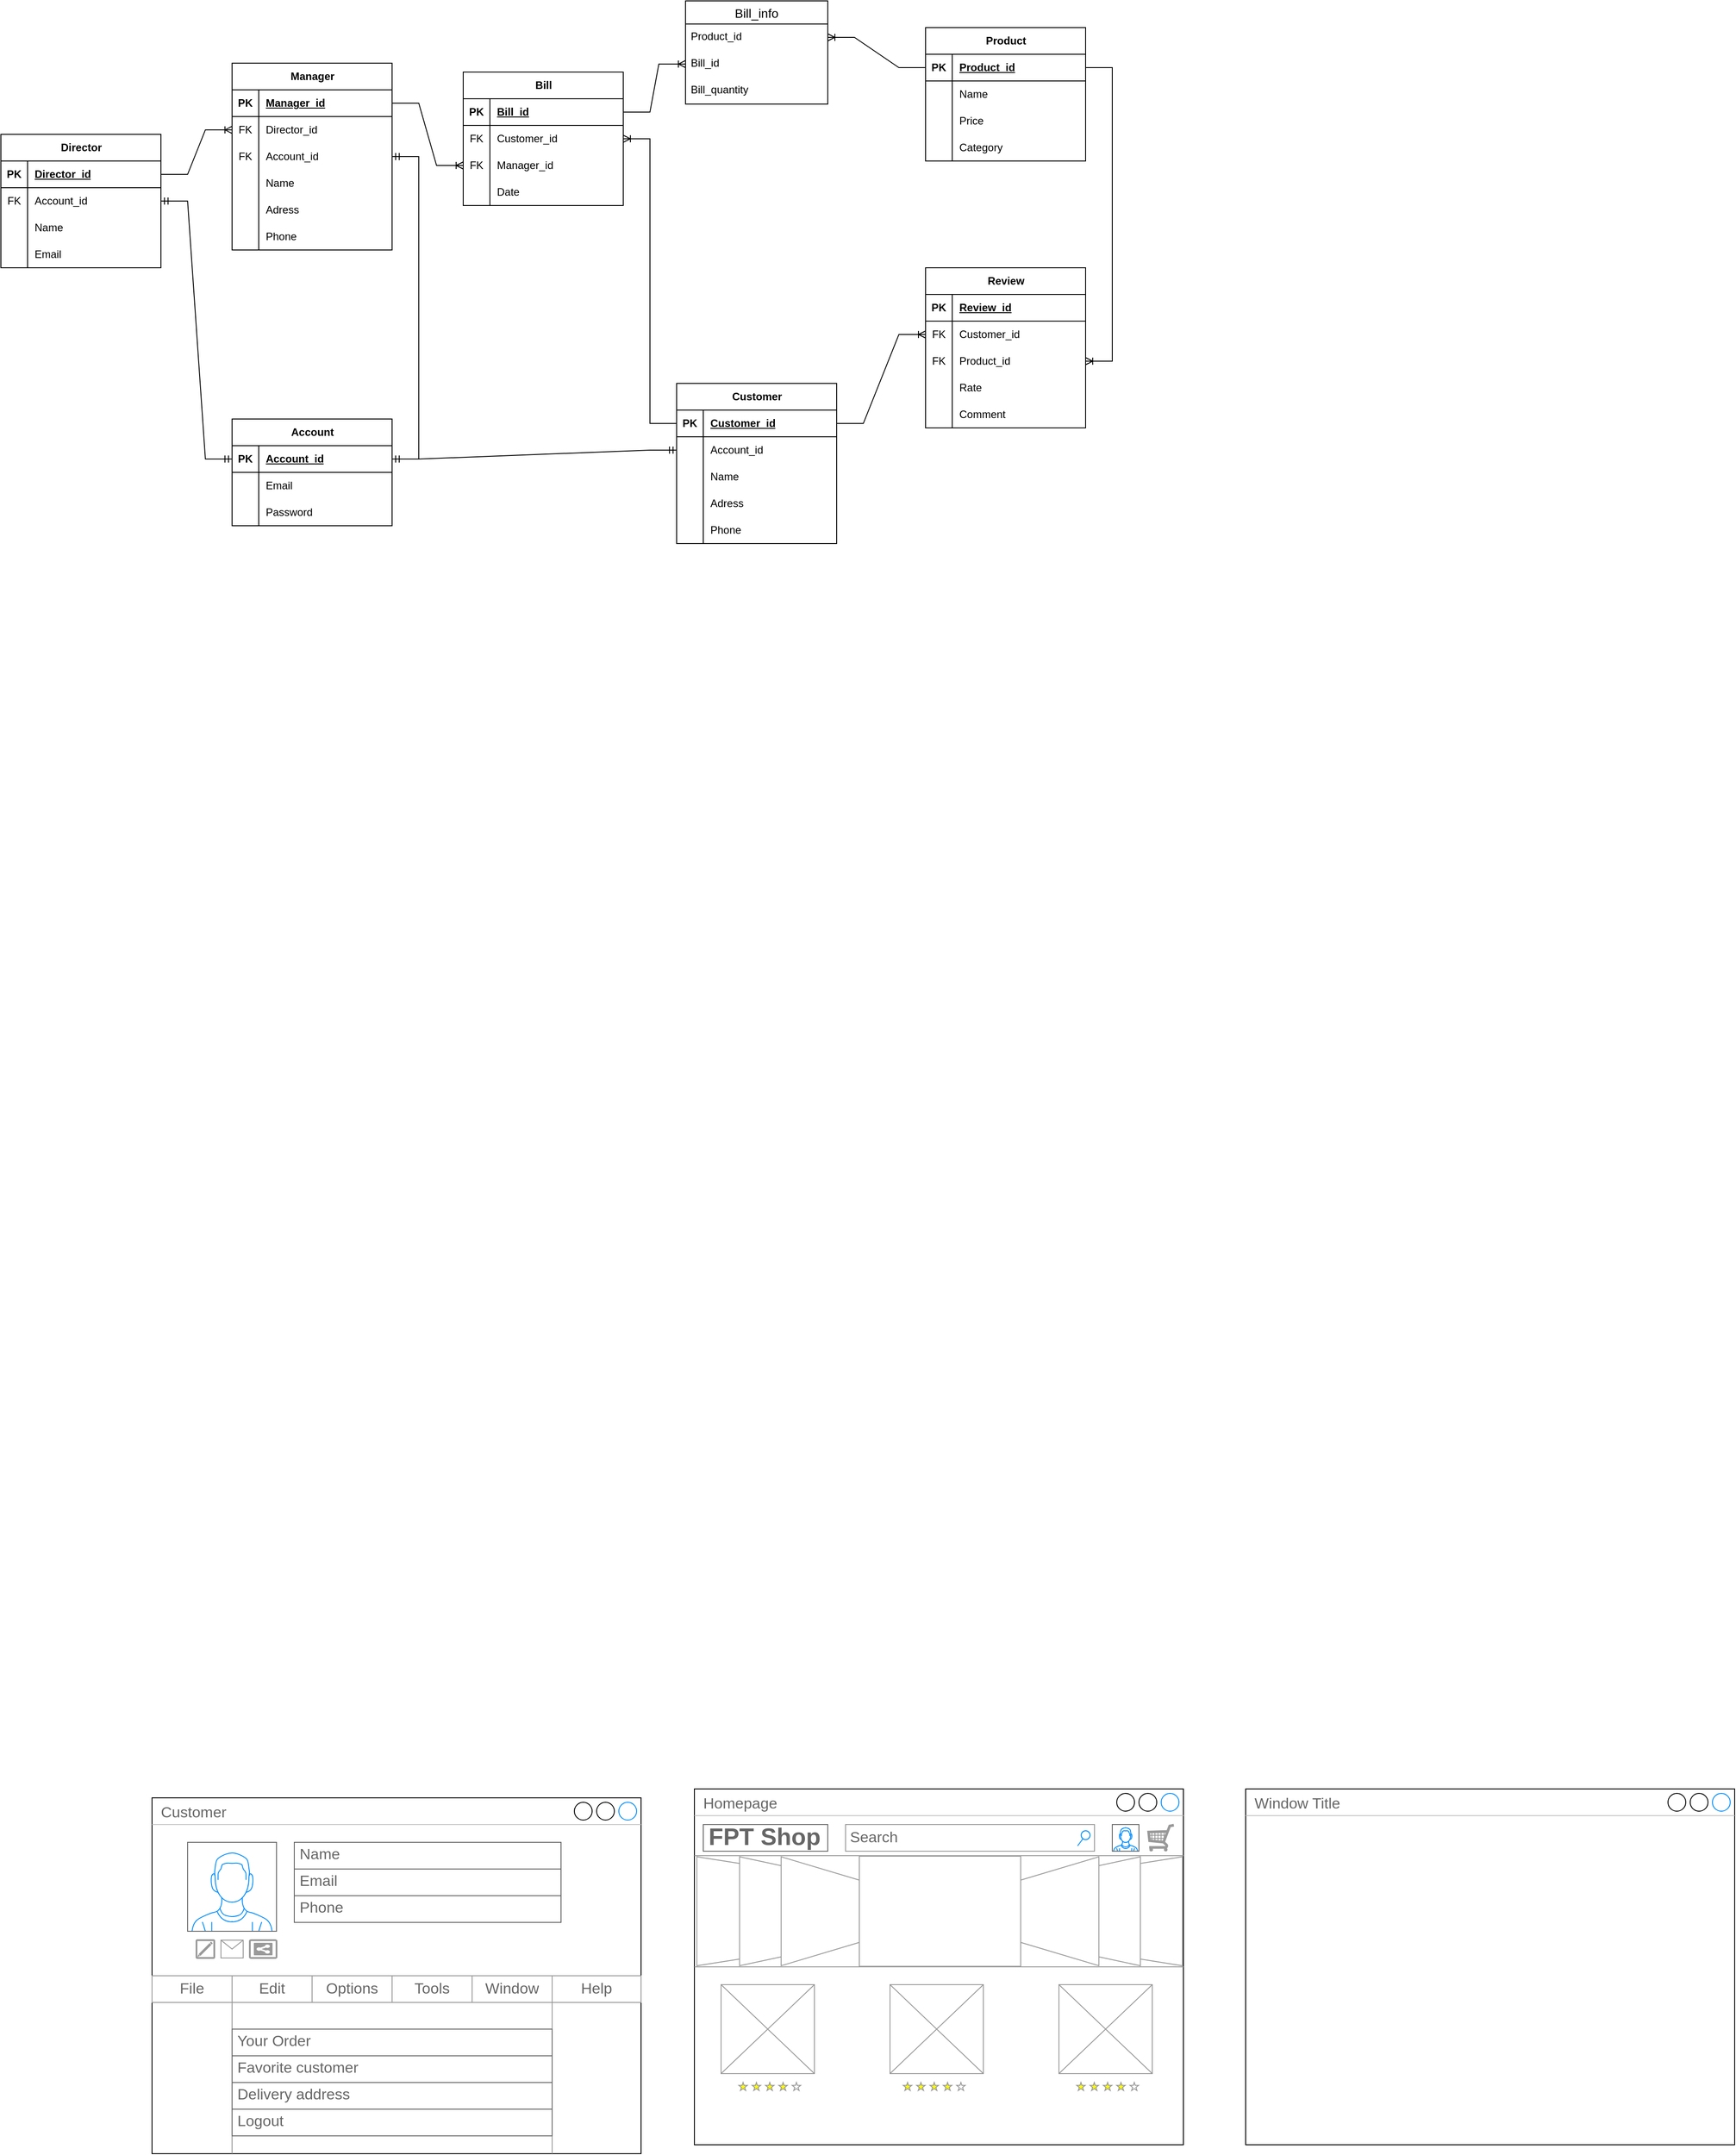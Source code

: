 <mxfile version="24.7.17">
  <diagram name="Trang-1" id="PBIOsYFet45l6f-4Elba">
    <mxGraphModel dx="910" dy="506" grid="1" gridSize="10" guides="1" tooltips="1" connect="1" arrows="1" fold="1" page="1" pageScale="1" pageWidth="3300" pageHeight="4681" math="0" shadow="0">
      <root>
        <mxCell id="0" />
        <mxCell id="1" parent="0" />
        <mxCell id="UqoNh7DnLopFCvRH75gL-11" value="Customer" style="shape=table;startSize=30;container=1;collapsible=1;childLayout=tableLayout;fixedRows=1;rowLines=0;fontStyle=1;align=center;resizeLast=1;html=1;" parent="1" vertex="1">
          <mxGeometry x="1270" y="900" width="180" height="180" as="geometry" />
        </mxCell>
        <mxCell id="UqoNh7DnLopFCvRH75gL-12" value="" style="shape=tableRow;horizontal=0;startSize=0;swimlaneHead=0;swimlaneBody=0;fillColor=none;collapsible=0;dropTarget=0;points=[[0,0.5],[1,0.5]];portConstraint=eastwest;top=0;left=0;right=0;bottom=1;" parent="UqoNh7DnLopFCvRH75gL-11" vertex="1">
          <mxGeometry y="30" width="180" height="30" as="geometry" />
        </mxCell>
        <mxCell id="UqoNh7DnLopFCvRH75gL-13" value="PK" style="shape=partialRectangle;connectable=0;fillColor=none;top=0;left=0;bottom=0;right=0;fontStyle=1;overflow=hidden;whiteSpace=wrap;html=1;" parent="UqoNh7DnLopFCvRH75gL-12" vertex="1">
          <mxGeometry width="30" height="30" as="geometry">
            <mxRectangle width="30" height="30" as="alternateBounds" />
          </mxGeometry>
        </mxCell>
        <mxCell id="UqoNh7DnLopFCvRH75gL-14" value="Customer_id" style="shape=partialRectangle;connectable=0;fillColor=none;top=0;left=0;bottom=0;right=0;align=left;spacingLeft=6;fontStyle=5;overflow=hidden;whiteSpace=wrap;html=1;" parent="UqoNh7DnLopFCvRH75gL-12" vertex="1">
          <mxGeometry x="30" width="150" height="30" as="geometry">
            <mxRectangle width="150" height="30" as="alternateBounds" />
          </mxGeometry>
        </mxCell>
        <mxCell id="UqoNh7DnLopFCvRH75gL-164" style="shape=tableRow;horizontal=0;startSize=0;swimlaneHead=0;swimlaneBody=0;fillColor=none;collapsible=0;dropTarget=0;points=[[0,0.5],[1,0.5]];portConstraint=eastwest;top=0;left=0;right=0;bottom=0;" parent="UqoNh7DnLopFCvRH75gL-11" vertex="1">
          <mxGeometry y="60" width="180" height="30" as="geometry" />
        </mxCell>
        <mxCell id="UqoNh7DnLopFCvRH75gL-165" style="shape=partialRectangle;connectable=0;fillColor=none;top=0;left=0;bottom=0;right=0;editable=1;overflow=hidden;whiteSpace=wrap;html=1;" parent="UqoNh7DnLopFCvRH75gL-164" vertex="1">
          <mxGeometry width="30" height="30" as="geometry">
            <mxRectangle width="30" height="30" as="alternateBounds" />
          </mxGeometry>
        </mxCell>
        <mxCell id="UqoNh7DnLopFCvRH75gL-166" value="Account_id" style="shape=partialRectangle;connectable=0;fillColor=none;top=0;left=0;bottom=0;right=0;align=left;spacingLeft=6;overflow=hidden;whiteSpace=wrap;html=1;" parent="UqoNh7DnLopFCvRH75gL-164" vertex="1">
          <mxGeometry x="30" width="150" height="30" as="geometry">
            <mxRectangle width="150" height="30" as="alternateBounds" />
          </mxGeometry>
        </mxCell>
        <mxCell id="UqoNh7DnLopFCvRH75gL-18" value="" style="shape=tableRow;horizontal=0;startSize=0;swimlaneHead=0;swimlaneBody=0;fillColor=none;collapsible=0;dropTarget=0;points=[[0,0.5],[1,0.5]];portConstraint=eastwest;top=0;left=0;right=0;bottom=0;" parent="UqoNh7DnLopFCvRH75gL-11" vertex="1">
          <mxGeometry y="90" width="180" height="30" as="geometry" />
        </mxCell>
        <mxCell id="UqoNh7DnLopFCvRH75gL-19" value="" style="shape=partialRectangle;connectable=0;fillColor=none;top=0;left=0;bottom=0;right=0;editable=1;overflow=hidden;whiteSpace=wrap;html=1;" parent="UqoNh7DnLopFCvRH75gL-18" vertex="1">
          <mxGeometry width="30" height="30" as="geometry">
            <mxRectangle width="30" height="30" as="alternateBounds" />
          </mxGeometry>
        </mxCell>
        <mxCell id="UqoNh7DnLopFCvRH75gL-20" value="Name" style="shape=partialRectangle;connectable=0;fillColor=none;top=0;left=0;bottom=0;right=0;align=left;spacingLeft=6;overflow=hidden;whiteSpace=wrap;html=1;" parent="UqoNh7DnLopFCvRH75gL-18" vertex="1">
          <mxGeometry x="30" width="150" height="30" as="geometry">
            <mxRectangle width="150" height="30" as="alternateBounds" />
          </mxGeometry>
        </mxCell>
        <mxCell id="UqoNh7DnLopFCvRH75gL-21" value="" style="shape=tableRow;horizontal=0;startSize=0;swimlaneHead=0;swimlaneBody=0;fillColor=none;collapsible=0;dropTarget=0;points=[[0,0.5],[1,0.5]];portConstraint=eastwest;top=0;left=0;right=0;bottom=0;" parent="UqoNh7DnLopFCvRH75gL-11" vertex="1">
          <mxGeometry y="120" width="180" height="30" as="geometry" />
        </mxCell>
        <mxCell id="UqoNh7DnLopFCvRH75gL-22" value="" style="shape=partialRectangle;connectable=0;fillColor=none;top=0;left=0;bottom=0;right=0;editable=1;overflow=hidden;whiteSpace=wrap;html=1;" parent="UqoNh7DnLopFCvRH75gL-21" vertex="1">
          <mxGeometry width="30" height="30" as="geometry">
            <mxRectangle width="30" height="30" as="alternateBounds" />
          </mxGeometry>
        </mxCell>
        <mxCell id="UqoNh7DnLopFCvRH75gL-23" value="Adress" style="shape=partialRectangle;connectable=0;fillColor=none;top=0;left=0;bottom=0;right=0;align=left;spacingLeft=6;overflow=hidden;whiteSpace=wrap;html=1;" parent="UqoNh7DnLopFCvRH75gL-21" vertex="1">
          <mxGeometry x="30" width="150" height="30" as="geometry">
            <mxRectangle width="150" height="30" as="alternateBounds" />
          </mxGeometry>
        </mxCell>
        <mxCell id="UqoNh7DnLopFCvRH75gL-115" style="shape=tableRow;horizontal=0;startSize=0;swimlaneHead=0;swimlaneBody=0;fillColor=none;collapsible=0;dropTarget=0;points=[[0,0.5],[1,0.5]];portConstraint=eastwest;top=0;left=0;right=0;bottom=0;" parent="UqoNh7DnLopFCvRH75gL-11" vertex="1">
          <mxGeometry y="150" width="180" height="30" as="geometry" />
        </mxCell>
        <mxCell id="UqoNh7DnLopFCvRH75gL-116" style="shape=partialRectangle;connectable=0;fillColor=none;top=0;left=0;bottom=0;right=0;editable=1;overflow=hidden;whiteSpace=wrap;html=1;" parent="UqoNh7DnLopFCvRH75gL-115" vertex="1">
          <mxGeometry width="30" height="30" as="geometry">
            <mxRectangle width="30" height="30" as="alternateBounds" />
          </mxGeometry>
        </mxCell>
        <mxCell id="UqoNh7DnLopFCvRH75gL-117" value="Phone" style="shape=partialRectangle;connectable=0;fillColor=none;top=0;left=0;bottom=0;right=0;align=left;spacingLeft=6;overflow=hidden;whiteSpace=wrap;html=1;" parent="UqoNh7DnLopFCvRH75gL-115" vertex="1">
          <mxGeometry x="30" width="150" height="30" as="geometry">
            <mxRectangle width="150" height="30" as="alternateBounds" />
          </mxGeometry>
        </mxCell>
        <mxCell id="UqoNh7DnLopFCvRH75gL-24" value="Account" style="shape=table;startSize=30;container=1;collapsible=1;childLayout=tableLayout;fixedRows=1;rowLines=0;fontStyle=1;align=center;resizeLast=1;html=1;" parent="1" vertex="1">
          <mxGeometry x="770" y="940" width="180" height="120" as="geometry" />
        </mxCell>
        <mxCell id="UqoNh7DnLopFCvRH75gL-25" value="" style="shape=tableRow;horizontal=0;startSize=0;swimlaneHead=0;swimlaneBody=0;fillColor=none;collapsible=0;dropTarget=0;points=[[0,0.5],[1,0.5]];portConstraint=eastwest;top=0;left=0;right=0;bottom=1;" parent="UqoNh7DnLopFCvRH75gL-24" vertex="1">
          <mxGeometry y="30" width="180" height="30" as="geometry" />
        </mxCell>
        <mxCell id="UqoNh7DnLopFCvRH75gL-26" value="PK" style="shape=partialRectangle;connectable=0;fillColor=none;top=0;left=0;bottom=0;right=0;fontStyle=1;overflow=hidden;whiteSpace=wrap;html=1;" parent="UqoNh7DnLopFCvRH75gL-25" vertex="1">
          <mxGeometry width="30" height="30" as="geometry">
            <mxRectangle width="30" height="30" as="alternateBounds" />
          </mxGeometry>
        </mxCell>
        <mxCell id="UqoNh7DnLopFCvRH75gL-27" value="Account_id" style="shape=partialRectangle;connectable=0;fillColor=none;top=0;left=0;bottom=0;right=0;align=left;spacingLeft=6;fontStyle=5;overflow=hidden;whiteSpace=wrap;html=1;" parent="UqoNh7DnLopFCvRH75gL-25" vertex="1">
          <mxGeometry x="30" width="150" height="30" as="geometry">
            <mxRectangle width="150" height="30" as="alternateBounds" />
          </mxGeometry>
        </mxCell>
        <mxCell id="UqoNh7DnLopFCvRH75gL-28" value="" style="shape=tableRow;horizontal=0;startSize=0;swimlaneHead=0;swimlaneBody=0;fillColor=none;collapsible=0;dropTarget=0;points=[[0,0.5],[1,0.5]];portConstraint=eastwest;top=0;left=0;right=0;bottom=0;" parent="UqoNh7DnLopFCvRH75gL-24" vertex="1">
          <mxGeometry y="60" width="180" height="30" as="geometry" />
        </mxCell>
        <mxCell id="UqoNh7DnLopFCvRH75gL-29" value="" style="shape=partialRectangle;connectable=0;fillColor=none;top=0;left=0;bottom=0;right=0;editable=1;overflow=hidden;whiteSpace=wrap;html=1;" parent="UqoNh7DnLopFCvRH75gL-28" vertex="1">
          <mxGeometry width="30" height="30" as="geometry">
            <mxRectangle width="30" height="30" as="alternateBounds" />
          </mxGeometry>
        </mxCell>
        <mxCell id="UqoNh7DnLopFCvRH75gL-30" value="Email" style="shape=partialRectangle;connectable=0;fillColor=none;top=0;left=0;bottom=0;right=0;align=left;spacingLeft=6;overflow=hidden;whiteSpace=wrap;html=1;" parent="UqoNh7DnLopFCvRH75gL-28" vertex="1">
          <mxGeometry x="30" width="150" height="30" as="geometry">
            <mxRectangle width="150" height="30" as="alternateBounds" />
          </mxGeometry>
        </mxCell>
        <mxCell id="UqoNh7DnLopFCvRH75gL-31" value="" style="shape=tableRow;horizontal=0;startSize=0;swimlaneHead=0;swimlaneBody=0;fillColor=none;collapsible=0;dropTarget=0;points=[[0,0.5],[1,0.5]];portConstraint=eastwest;top=0;left=0;right=0;bottom=0;" parent="UqoNh7DnLopFCvRH75gL-24" vertex="1">
          <mxGeometry y="90" width="180" height="30" as="geometry" />
        </mxCell>
        <mxCell id="UqoNh7DnLopFCvRH75gL-32" value="" style="shape=partialRectangle;connectable=0;fillColor=none;top=0;left=0;bottom=0;right=0;editable=1;overflow=hidden;whiteSpace=wrap;html=1;" parent="UqoNh7DnLopFCvRH75gL-31" vertex="1">
          <mxGeometry width="30" height="30" as="geometry">
            <mxRectangle width="30" height="30" as="alternateBounds" />
          </mxGeometry>
        </mxCell>
        <mxCell id="UqoNh7DnLopFCvRH75gL-33" value="Password" style="shape=partialRectangle;connectable=0;fillColor=none;top=0;left=0;bottom=0;right=0;align=left;spacingLeft=6;overflow=hidden;whiteSpace=wrap;html=1;" parent="UqoNh7DnLopFCvRH75gL-31" vertex="1">
          <mxGeometry x="30" width="150" height="30" as="geometry">
            <mxRectangle width="150" height="30" as="alternateBounds" />
          </mxGeometry>
        </mxCell>
        <mxCell id="UqoNh7DnLopFCvRH75gL-37" value="Director" style="shape=table;startSize=30;container=1;collapsible=1;childLayout=tableLayout;fixedRows=1;rowLines=0;fontStyle=1;align=center;resizeLast=1;html=1;" parent="1" vertex="1">
          <mxGeometry x="510" y="620" width="180" height="150" as="geometry" />
        </mxCell>
        <mxCell id="UqoNh7DnLopFCvRH75gL-38" value="" style="shape=tableRow;horizontal=0;startSize=0;swimlaneHead=0;swimlaneBody=0;fillColor=none;collapsible=0;dropTarget=0;points=[[0,0.5],[1,0.5]];portConstraint=eastwest;top=0;left=0;right=0;bottom=1;" parent="UqoNh7DnLopFCvRH75gL-37" vertex="1">
          <mxGeometry y="30" width="180" height="30" as="geometry" />
        </mxCell>
        <mxCell id="UqoNh7DnLopFCvRH75gL-39" value="PK" style="shape=partialRectangle;connectable=0;fillColor=none;top=0;left=0;bottom=0;right=0;fontStyle=1;overflow=hidden;whiteSpace=wrap;html=1;" parent="UqoNh7DnLopFCvRH75gL-38" vertex="1">
          <mxGeometry width="30" height="30" as="geometry">
            <mxRectangle width="30" height="30" as="alternateBounds" />
          </mxGeometry>
        </mxCell>
        <mxCell id="UqoNh7DnLopFCvRH75gL-40" value="Director_id" style="shape=partialRectangle;connectable=0;fillColor=none;top=0;left=0;bottom=0;right=0;align=left;spacingLeft=6;fontStyle=5;overflow=hidden;whiteSpace=wrap;html=1;" parent="UqoNh7DnLopFCvRH75gL-38" vertex="1">
          <mxGeometry x="30" width="150" height="30" as="geometry">
            <mxRectangle width="150" height="30" as="alternateBounds" />
          </mxGeometry>
        </mxCell>
        <mxCell id="UqoNh7DnLopFCvRH75gL-160" style="shape=tableRow;horizontal=0;startSize=0;swimlaneHead=0;swimlaneBody=0;fillColor=none;collapsible=0;dropTarget=0;points=[[0,0.5],[1,0.5]];portConstraint=eastwest;top=0;left=0;right=0;bottom=0;" parent="UqoNh7DnLopFCvRH75gL-37" vertex="1">
          <mxGeometry y="60" width="180" height="30" as="geometry" />
        </mxCell>
        <mxCell id="UqoNh7DnLopFCvRH75gL-161" value="FK" style="shape=partialRectangle;connectable=0;fillColor=none;top=0;left=0;bottom=0;right=0;editable=1;overflow=hidden;whiteSpace=wrap;html=1;" parent="UqoNh7DnLopFCvRH75gL-160" vertex="1">
          <mxGeometry width="30" height="30" as="geometry">
            <mxRectangle width="30" height="30" as="alternateBounds" />
          </mxGeometry>
        </mxCell>
        <mxCell id="UqoNh7DnLopFCvRH75gL-162" value="Account_id" style="shape=partialRectangle;connectable=0;fillColor=none;top=0;left=0;bottom=0;right=0;align=left;spacingLeft=6;overflow=hidden;whiteSpace=wrap;html=1;" parent="UqoNh7DnLopFCvRH75gL-160" vertex="1">
          <mxGeometry x="30" width="150" height="30" as="geometry">
            <mxRectangle width="150" height="30" as="alternateBounds" />
          </mxGeometry>
        </mxCell>
        <mxCell id="UqoNh7DnLopFCvRH75gL-41" value="" style="shape=tableRow;horizontal=0;startSize=0;swimlaneHead=0;swimlaneBody=0;fillColor=none;collapsible=0;dropTarget=0;points=[[0,0.5],[1,0.5]];portConstraint=eastwest;top=0;left=0;right=0;bottom=0;" parent="UqoNh7DnLopFCvRH75gL-37" vertex="1">
          <mxGeometry y="90" width="180" height="30" as="geometry" />
        </mxCell>
        <mxCell id="UqoNh7DnLopFCvRH75gL-42" value="" style="shape=partialRectangle;connectable=0;fillColor=none;top=0;left=0;bottom=0;right=0;editable=1;overflow=hidden;whiteSpace=wrap;html=1;" parent="UqoNh7DnLopFCvRH75gL-41" vertex="1">
          <mxGeometry width="30" height="30" as="geometry">
            <mxRectangle width="30" height="30" as="alternateBounds" />
          </mxGeometry>
        </mxCell>
        <mxCell id="UqoNh7DnLopFCvRH75gL-43" value="Name" style="shape=partialRectangle;connectable=0;fillColor=none;top=0;left=0;bottom=0;right=0;align=left;spacingLeft=6;overflow=hidden;whiteSpace=wrap;html=1;" parent="UqoNh7DnLopFCvRH75gL-41" vertex="1">
          <mxGeometry x="30" width="150" height="30" as="geometry">
            <mxRectangle width="150" height="30" as="alternateBounds" />
          </mxGeometry>
        </mxCell>
        <mxCell id="UqoNh7DnLopFCvRH75gL-44" value="" style="shape=tableRow;horizontal=0;startSize=0;swimlaneHead=0;swimlaneBody=0;fillColor=none;collapsible=0;dropTarget=0;points=[[0,0.5],[1,0.5]];portConstraint=eastwest;top=0;left=0;right=0;bottom=0;" parent="UqoNh7DnLopFCvRH75gL-37" vertex="1">
          <mxGeometry y="120" width="180" height="30" as="geometry" />
        </mxCell>
        <mxCell id="UqoNh7DnLopFCvRH75gL-45" value="" style="shape=partialRectangle;connectable=0;fillColor=none;top=0;left=0;bottom=0;right=0;editable=1;overflow=hidden;whiteSpace=wrap;html=1;" parent="UqoNh7DnLopFCvRH75gL-44" vertex="1">
          <mxGeometry width="30" height="30" as="geometry">
            <mxRectangle width="30" height="30" as="alternateBounds" />
          </mxGeometry>
        </mxCell>
        <mxCell id="UqoNh7DnLopFCvRH75gL-46" value="Email" style="shape=partialRectangle;connectable=0;fillColor=none;top=0;left=0;bottom=0;right=0;align=left;spacingLeft=6;overflow=hidden;whiteSpace=wrap;html=1;" parent="UqoNh7DnLopFCvRH75gL-44" vertex="1">
          <mxGeometry x="30" width="150" height="30" as="geometry">
            <mxRectangle width="150" height="30" as="alternateBounds" />
          </mxGeometry>
        </mxCell>
        <mxCell id="UqoNh7DnLopFCvRH75gL-50" value="Manager" style="shape=table;startSize=30;container=1;collapsible=1;childLayout=tableLayout;fixedRows=1;rowLines=0;fontStyle=1;align=center;resizeLast=1;html=1;" parent="1" vertex="1">
          <mxGeometry x="770" y="540" width="180" height="210" as="geometry" />
        </mxCell>
        <mxCell id="UqoNh7DnLopFCvRH75gL-51" value="" style="shape=tableRow;horizontal=0;startSize=0;swimlaneHead=0;swimlaneBody=0;fillColor=none;collapsible=0;dropTarget=0;points=[[0,0.5],[1,0.5]];portConstraint=eastwest;top=0;left=0;right=0;bottom=1;" parent="UqoNh7DnLopFCvRH75gL-50" vertex="1">
          <mxGeometry y="30" width="180" height="30" as="geometry" />
        </mxCell>
        <mxCell id="UqoNh7DnLopFCvRH75gL-52" value="PK" style="shape=partialRectangle;connectable=0;fillColor=none;top=0;left=0;bottom=0;right=0;fontStyle=1;overflow=hidden;whiteSpace=wrap;html=1;" parent="UqoNh7DnLopFCvRH75gL-51" vertex="1">
          <mxGeometry width="30" height="30" as="geometry">
            <mxRectangle width="30" height="30" as="alternateBounds" />
          </mxGeometry>
        </mxCell>
        <mxCell id="UqoNh7DnLopFCvRH75gL-53" value="Manager_id" style="shape=partialRectangle;connectable=0;fillColor=none;top=0;left=0;bottom=0;right=0;align=left;spacingLeft=6;fontStyle=5;overflow=hidden;whiteSpace=wrap;html=1;" parent="UqoNh7DnLopFCvRH75gL-51" vertex="1">
          <mxGeometry x="30" width="150" height="30" as="geometry">
            <mxRectangle width="150" height="30" as="alternateBounds" />
          </mxGeometry>
        </mxCell>
        <mxCell id="UqoNh7DnLopFCvRH75gL-54" value="" style="shape=tableRow;horizontal=0;startSize=0;swimlaneHead=0;swimlaneBody=0;fillColor=none;collapsible=0;dropTarget=0;points=[[0,0.5],[1,0.5]];portConstraint=eastwest;top=0;left=0;right=0;bottom=0;" parent="UqoNh7DnLopFCvRH75gL-50" vertex="1">
          <mxGeometry y="60" width="180" height="30" as="geometry" />
        </mxCell>
        <mxCell id="UqoNh7DnLopFCvRH75gL-55" value="FK" style="shape=partialRectangle;connectable=0;fillColor=none;top=0;left=0;bottom=0;right=0;editable=1;overflow=hidden;whiteSpace=wrap;html=1;" parent="UqoNh7DnLopFCvRH75gL-54" vertex="1">
          <mxGeometry width="30" height="30" as="geometry">
            <mxRectangle width="30" height="30" as="alternateBounds" />
          </mxGeometry>
        </mxCell>
        <mxCell id="UqoNh7DnLopFCvRH75gL-56" value="Director_id" style="shape=partialRectangle;connectable=0;fillColor=none;top=0;left=0;bottom=0;right=0;align=left;spacingLeft=6;overflow=hidden;whiteSpace=wrap;html=1;" parent="UqoNh7DnLopFCvRH75gL-54" vertex="1">
          <mxGeometry x="30" width="150" height="30" as="geometry">
            <mxRectangle width="150" height="30" as="alternateBounds" />
          </mxGeometry>
        </mxCell>
        <mxCell id="UqoNh7DnLopFCvRH75gL-143" style="shape=tableRow;horizontal=0;startSize=0;swimlaneHead=0;swimlaneBody=0;fillColor=none;collapsible=0;dropTarget=0;points=[[0,0.5],[1,0.5]];portConstraint=eastwest;top=0;left=0;right=0;bottom=0;" parent="UqoNh7DnLopFCvRH75gL-50" vertex="1">
          <mxGeometry y="90" width="180" height="30" as="geometry" />
        </mxCell>
        <mxCell id="UqoNh7DnLopFCvRH75gL-144" value="FK" style="shape=partialRectangle;connectable=0;fillColor=none;top=0;left=0;bottom=0;right=0;editable=1;overflow=hidden;whiteSpace=wrap;html=1;" parent="UqoNh7DnLopFCvRH75gL-143" vertex="1">
          <mxGeometry width="30" height="30" as="geometry">
            <mxRectangle width="30" height="30" as="alternateBounds" />
          </mxGeometry>
        </mxCell>
        <mxCell id="UqoNh7DnLopFCvRH75gL-145" value="Account_id" style="shape=partialRectangle;connectable=0;fillColor=none;top=0;left=0;bottom=0;right=0;align=left;spacingLeft=6;overflow=hidden;whiteSpace=wrap;html=1;" parent="UqoNh7DnLopFCvRH75gL-143" vertex="1">
          <mxGeometry x="30" width="150" height="30" as="geometry">
            <mxRectangle width="150" height="30" as="alternateBounds" />
          </mxGeometry>
        </mxCell>
        <mxCell id="UqoNh7DnLopFCvRH75gL-57" value="" style="shape=tableRow;horizontal=0;startSize=0;swimlaneHead=0;swimlaneBody=0;fillColor=none;collapsible=0;dropTarget=0;points=[[0,0.5],[1,0.5]];portConstraint=eastwest;top=0;left=0;right=0;bottom=0;" parent="UqoNh7DnLopFCvRH75gL-50" vertex="1">
          <mxGeometry y="120" width="180" height="30" as="geometry" />
        </mxCell>
        <mxCell id="UqoNh7DnLopFCvRH75gL-58" value="" style="shape=partialRectangle;connectable=0;fillColor=none;top=0;left=0;bottom=0;right=0;editable=1;overflow=hidden;whiteSpace=wrap;html=1;" parent="UqoNh7DnLopFCvRH75gL-57" vertex="1">
          <mxGeometry width="30" height="30" as="geometry">
            <mxRectangle width="30" height="30" as="alternateBounds" />
          </mxGeometry>
        </mxCell>
        <mxCell id="UqoNh7DnLopFCvRH75gL-59" value="Name" style="shape=partialRectangle;connectable=0;fillColor=none;top=0;left=0;bottom=0;right=0;align=left;spacingLeft=6;overflow=hidden;whiteSpace=wrap;html=1;" parent="UqoNh7DnLopFCvRH75gL-57" vertex="1">
          <mxGeometry x="30" width="150" height="30" as="geometry">
            <mxRectangle width="150" height="30" as="alternateBounds" />
          </mxGeometry>
        </mxCell>
        <mxCell id="UqoNh7DnLopFCvRH75gL-60" value="" style="shape=tableRow;horizontal=0;startSize=0;swimlaneHead=0;swimlaneBody=0;fillColor=none;collapsible=0;dropTarget=0;points=[[0,0.5],[1,0.5]];portConstraint=eastwest;top=0;left=0;right=0;bottom=0;" parent="UqoNh7DnLopFCvRH75gL-50" vertex="1">
          <mxGeometry y="150" width="180" height="30" as="geometry" />
        </mxCell>
        <mxCell id="UqoNh7DnLopFCvRH75gL-61" value="" style="shape=partialRectangle;connectable=0;fillColor=none;top=0;left=0;bottom=0;right=0;editable=1;overflow=hidden;whiteSpace=wrap;html=1;" parent="UqoNh7DnLopFCvRH75gL-60" vertex="1">
          <mxGeometry width="30" height="30" as="geometry">
            <mxRectangle width="30" height="30" as="alternateBounds" />
          </mxGeometry>
        </mxCell>
        <mxCell id="UqoNh7DnLopFCvRH75gL-62" value="Adress" style="shape=partialRectangle;connectable=0;fillColor=none;top=0;left=0;bottom=0;right=0;align=left;spacingLeft=6;overflow=hidden;whiteSpace=wrap;html=1;" parent="UqoNh7DnLopFCvRH75gL-60" vertex="1">
          <mxGeometry x="30" width="150" height="30" as="geometry">
            <mxRectangle width="150" height="30" as="alternateBounds" />
          </mxGeometry>
        </mxCell>
        <mxCell id="UqoNh7DnLopFCvRH75gL-118" style="shape=tableRow;horizontal=0;startSize=0;swimlaneHead=0;swimlaneBody=0;fillColor=none;collapsible=0;dropTarget=0;points=[[0,0.5],[1,0.5]];portConstraint=eastwest;top=0;left=0;right=0;bottom=0;" parent="UqoNh7DnLopFCvRH75gL-50" vertex="1">
          <mxGeometry y="180" width="180" height="30" as="geometry" />
        </mxCell>
        <mxCell id="UqoNh7DnLopFCvRH75gL-119" style="shape=partialRectangle;connectable=0;fillColor=none;top=0;left=0;bottom=0;right=0;editable=1;overflow=hidden;whiteSpace=wrap;html=1;" parent="UqoNh7DnLopFCvRH75gL-118" vertex="1">
          <mxGeometry width="30" height="30" as="geometry">
            <mxRectangle width="30" height="30" as="alternateBounds" />
          </mxGeometry>
        </mxCell>
        <mxCell id="UqoNh7DnLopFCvRH75gL-120" value="Phone" style="shape=partialRectangle;connectable=0;fillColor=none;top=0;left=0;bottom=0;right=0;align=left;spacingLeft=6;overflow=hidden;whiteSpace=wrap;html=1;" parent="UqoNh7DnLopFCvRH75gL-118" vertex="1">
          <mxGeometry x="30" width="150" height="30" as="geometry">
            <mxRectangle width="150" height="30" as="alternateBounds" />
          </mxGeometry>
        </mxCell>
        <mxCell id="UqoNh7DnLopFCvRH75gL-63" value="Bill" style="shape=table;startSize=30;container=1;collapsible=1;childLayout=tableLayout;fixedRows=1;rowLines=0;fontStyle=1;align=center;resizeLast=1;html=1;" parent="1" vertex="1">
          <mxGeometry x="1030" y="550" width="180" height="150" as="geometry" />
        </mxCell>
        <mxCell id="UqoNh7DnLopFCvRH75gL-64" value="" style="shape=tableRow;horizontal=0;startSize=0;swimlaneHead=0;swimlaneBody=0;fillColor=none;collapsible=0;dropTarget=0;points=[[0,0.5],[1,0.5]];portConstraint=eastwest;top=0;left=0;right=0;bottom=1;" parent="UqoNh7DnLopFCvRH75gL-63" vertex="1">
          <mxGeometry y="30" width="180" height="30" as="geometry" />
        </mxCell>
        <mxCell id="UqoNh7DnLopFCvRH75gL-65" value="PK" style="shape=partialRectangle;connectable=0;fillColor=none;top=0;left=0;bottom=0;right=0;fontStyle=1;overflow=hidden;whiteSpace=wrap;html=1;" parent="UqoNh7DnLopFCvRH75gL-64" vertex="1">
          <mxGeometry width="30" height="30" as="geometry">
            <mxRectangle width="30" height="30" as="alternateBounds" />
          </mxGeometry>
        </mxCell>
        <mxCell id="UqoNh7DnLopFCvRH75gL-66" value="Bill_id" style="shape=partialRectangle;connectable=0;fillColor=none;top=0;left=0;bottom=0;right=0;align=left;spacingLeft=6;fontStyle=5;overflow=hidden;whiteSpace=wrap;html=1;" parent="UqoNh7DnLopFCvRH75gL-64" vertex="1">
          <mxGeometry x="30" width="150" height="30" as="geometry">
            <mxRectangle width="150" height="30" as="alternateBounds" />
          </mxGeometry>
        </mxCell>
        <mxCell id="UqoNh7DnLopFCvRH75gL-67" value="" style="shape=tableRow;horizontal=0;startSize=0;swimlaneHead=0;swimlaneBody=0;fillColor=none;collapsible=0;dropTarget=0;points=[[0,0.5],[1,0.5]];portConstraint=eastwest;top=0;left=0;right=0;bottom=0;" parent="UqoNh7DnLopFCvRH75gL-63" vertex="1">
          <mxGeometry y="60" width="180" height="30" as="geometry" />
        </mxCell>
        <mxCell id="UqoNh7DnLopFCvRH75gL-68" value="FK" style="shape=partialRectangle;connectable=0;fillColor=none;top=0;left=0;bottom=0;right=0;editable=1;overflow=hidden;whiteSpace=wrap;html=1;" parent="UqoNh7DnLopFCvRH75gL-67" vertex="1">
          <mxGeometry width="30" height="30" as="geometry">
            <mxRectangle width="30" height="30" as="alternateBounds" />
          </mxGeometry>
        </mxCell>
        <mxCell id="UqoNh7DnLopFCvRH75gL-69" value="Customer_id" style="shape=partialRectangle;connectable=0;fillColor=none;top=0;left=0;bottom=0;right=0;align=left;spacingLeft=6;overflow=hidden;whiteSpace=wrap;html=1;" parent="UqoNh7DnLopFCvRH75gL-67" vertex="1">
          <mxGeometry x="30" width="150" height="30" as="geometry">
            <mxRectangle width="150" height="30" as="alternateBounds" />
          </mxGeometry>
        </mxCell>
        <mxCell id="UqoNh7DnLopFCvRH75gL-70" value="" style="shape=tableRow;horizontal=0;startSize=0;swimlaneHead=0;swimlaneBody=0;fillColor=none;collapsible=0;dropTarget=0;points=[[0,0.5],[1,0.5]];portConstraint=eastwest;top=0;left=0;right=0;bottom=0;" parent="UqoNh7DnLopFCvRH75gL-63" vertex="1">
          <mxGeometry y="90" width="180" height="30" as="geometry" />
        </mxCell>
        <mxCell id="UqoNh7DnLopFCvRH75gL-71" value="FK" style="shape=partialRectangle;connectable=0;fillColor=none;top=0;left=0;bottom=0;right=0;editable=1;overflow=hidden;whiteSpace=wrap;html=1;" parent="UqoNh7DnLopFCvRH75gL-70" vertex="1">
          <mxGeometry width="30" height="30" as="geometry">
            <mxRectangle width="30" height="30" as="alternateBounds" />
          </mxGeometry>
        </mxCell>
        <mxCell id="UqoNh7DnLopFCvRH75gL-72" value="Manager_id" style="shape=partialRectangle;connectable=0;fillColor=none;top=0;left=0;bottom=0;right=0;align=left;spacingLeft=6;overflow=hidden;whiteSpace=wrap;html=1;" parent="UqoNh7DnLopFCvRH75gL-70" vertex="1">
          <mxGeometry x="30" width="150" height="30" as="geometry">
            <mxRectangle width="150" height="30" as="alternateBounds" />
          </mxGeometry>
        </mxCell>
        <mxCell id="UqoNh7DnLopFCvRH75gL-73" value="" style="shape=tableRow;horizontal=0;startSize=0;swimlaneHead=0;swimlaneBody=0;fillColor=none;collapsible=0;dropTarget=0;points=[[0,0.5],[1,0.5]];portConstraint=eastwest;top=0;left=0;right=0;bottom=0;" parent="UqoNh7DnLopFCvRH75gL-63" vertex="1">
          <mxGeometry y="120" width="180" height="30" as="geometry" />
        </mxCell>
        <mxCell id="UqoNh7DnLopFCvRH75gL-74" value="" style="shape=partialRectangle;connectable=0;fillColor=none;top=0;left=0;bottom=0;right=0;editable=1;overflow=hidden;whiteSpace=wrap;html=1;" parent="UqoNh7DnLopFCvRH75gL-73" vertex="1">
          <mxGeometry width="30" height="30" as="geometry">
            <mxRectangle width="30" height="30" as="alternateBounds" />
          </mxGeometry>
        </mxCell>
        <mxCell id="UqoNh7DnLopFCvRH75gL-75" value="Date" style="shape=partialRectangle;connectable=0;fillColor=none;top=0;left=0;bottom=0;right=0;align=left;spacingLeft=6;overflow=hidden;whiteSpace=wrap;html=1;" parent="UqoNh7DnLopFCvRH75gL-73" vertex="1">
          <mxGeometry x="30" width="150" height="30" as="geometry">
            <mxRectangle width="150" height="30" as="alternateBounds" />
          </mxGeometry>
        </mxCell>
        <mxCell id="UqoNh7DnLopFCvRH75gL-89" value="Product" style="shape=table;startSize=30;container=1;collapsible=1;childLayout=tableLayout;fixedRows=1;rowLines=0;fontStyle=1;align=center;resizeLast=1;html=1;" parent="1" vertex="1">
          <mxGeometry x="1550" y="500" width="180" height="150" as="geometry" />
        </mxCell>
        <mxCell id="UqoNh7DnLopFCvRH75gL-90" value="" style="shape=tableRow;horizontal=0;startSize=0;swimlaneHead=0;swimlaneBody=0;fillColor=none;collapsible=0;dropTarget=0;points=[[0,0.5],[1,0.5]];portConstraint=eastwest;top=0;left=0;right=0;bottom=1;" parent="UqoNh7DnLopFCvRH75gL-89" vertex="1">
          <mxGeometry y="30" width="180" height="30" as="geometry" />
        </mxCell>
        <mxCell id="UqoNh7DnLopFCvRH75gL-91" value="PK" style="shape=partialRectangle;connectable=0;fillColor=none;top=0;left=0;bottom=0;right=0;fontStyle=1;overflow=hidden;whiteSpace=wrap;html=1;" parent="UqoNh7DnLopFCvRH75gL-90" vertex="1">
          <mxGeometry width="30" height="30" as="geometry">
            <mxRectangle width="30" height="30" as="alternateBounds" />
          </mxGeometry>
        </mxCell>
        <mxCell id="UqoNh7DnLopFCvRH75gL-92" value="Product_id" style="shape=partialRectangle;connectable=0;fillColor=none;top=0;left=0;bottom=0;right=0;align=left;spacingLeft=6;fontStyle=5;overflow=hidden;whiteSpace=wrap;html=1;" parent="UqoNh7DnLopFCvRH75gL-90" vertex="1">
          <mxGeometry x="30" width="150" height="30" as="geometry">
            <mxRectangle width="150" height="30" as="alternateBounds" />
          </mxGeometry>
        </mxCell>
        <mxCell id="UqoNh7DnLopFCvRH75gL-93" value="" style="shape=tableRow;horizontal=0;startSize=0;swimlaneHead=0;swimlaneBody=0;fillColor=none;collapsible=0;dropTarget=0;points=[[0,0.5],[1,0.5]];portConstraint=eastwest;top=0;left=0;right=0;bottom=0;" parent="UqoNh7DnLopFCvRH75gL-89" vertex="1">
          <mxGeometry y="60" width="180" height="30" as="geometry" />
        </mxCell>
        <mxCell id="UqoNh7DnLopFCvRH75gL-94" value="" style="shape=partialRectangle;connectable=0;fillColor=none;top=0;left=0;bottom=0;right=0;editable=1;overflow=hidden;whiteSpace=wrap;html=1;" parent="UqoNh7DnLopFCvRH75gL-93" vertex="1">
          <mxGeometry width="30" height="30" as="geometry">
            <mxRectangle width="30" height="30" as="alternateBounds" />
          </mxGeometry>
        </mxCell>
        <mxCell id="UqoNh7DnLopFCvRH75gL-95" value="Name" style="shape=partialRectangle;connectable=0;fillColor=none;top=0;left=0;bottom=0;right=0;align=left;spacingLeft=6;overflow=hidden;whiteSpace=wrap;html=1;" parent="UqoNh7DnLopFCvRH75gL-93" vertex="1">
          <mxGeometry x="30" width="150" height="30" as="geometry">
            <mxRectangle width="150" height="30" as="alternateBounds" />
          </mxGeometry>
        </mxCell>
        <mxCell id="UqoNh7DnLopFCvRH75gL-96" value="" style="shape=tableRow;horizontal=0;startSize=0;swimlaneHead=0;swimlaneBody=0;fillColor=none;collapsible=0;dropTarget=0;points=[[0,0.5],[1,0.5]];portConstraint=eastwest;top=0;left=0;right=0;bottom=0;" parent="UqoNh7DnLopFCvRH75gL-89" vertex="1">
          <mxGeometry y="90" width="180" height="30" as="geometry" />
        </mxCell>
        <mxCell id="UqoNh7DnLopFCvRH75gL-97" value="" style="shape=partialRectangle;connectable=0;fillColor=none;top=0;left=0;bottom=0;right=0;editable=1;overflow=hidden;whiteSpace=wrap;html=1;" parent="UqoNh7DnLopFCvRH75gL-96" vertex="1">
          <mxGeometry width="30" height="30" as="geometry">
            <mxRectangle width="30" height="30" as="alternateBounds" />
          </mxGeometry>
        </mxCell>
        <mxCell id="UqoNh7DnLopFCvRH75gL-98" value="Price" style="shape=partialRectangle;connectable=0;fillColor=none;top=0;left=0;bottom=0;right=0;align=left;spacingLeft=6;overflow=hidden;whiteSpace=wrap;html=1;" parent="UqoNh7DnLopFCvRH75gL-96" vertex="1">
          <mxGeometry x="30" width="150" height="30" as="geometry">
            <mxRectangle width="150" height="30" as="alternateBounds" />
          </mxGeometry>
        </mxCell>
        <mxCell id="UqoNh7DnLopFCvRH75gL-99" value="" style="shape=tableRow;horizontal=0;startSize=0;swimlaneHead=0;swimlaneBody=0;fillColor=none;collapsible=0;dropTarget=0;points=[[0,0.5],[1,0.5]];portConstraint=eastwest;top=0;left=0;right=0;bottom=0;" parent="UqoNh7DnLopFCvRH75gL-89" vertex="1">
          <mxGeometry y="120" width="180" height="30" as="geometry" />
        </mxCell>
        <mxCell id="UqoNh7DnLopFCvRH75gL-100" value="" style="shape=partialRectangle;connectable=0;fillColor=none;top=0;left=0;bottom=0;right=0;editable=1;overflow=hidden;whiteSpace=wrap;html=1;" parent="UqoNh7DnLopFCvRH75gL-99" vertex="1">
          <mxGeometry width="30" height="30" as="geometry">
            <mxRectangle width="30" height="30" as="alternateBounds" />
          </mxGeometry>
        </mxCell>
        <mxCell id="UqoNh7DnLopFCvRH75gL-101" value="Category" style="shape=partialRectangle;connectable=0;fillColor=none;top=0;left=0;bottom=0;right=0;align=left;spacingLeft=6;overflow=hidden;whiteSpace=wrap;html=1;" parent="UqoNh7DnLopFCvRH75gL-99" vertex="1">
          <mxGeometry x="30" width="150" height="30" as="geometry">
            <mxRectangle width="150" height="30" as="alternateBounds" />
          </mxGeometry>
        </mxCell>
        <mxCell id="UqoNh7DnLopFCvRH75gL-102" value="Review" style="shape=table;startSize=30;container=1;collapsible=1;childLayout=tableLayout;fixedRows=1;rowLines=0;fontStyle=1;align=center;resizeLast=1;html=1;" parent="1" vertex="1">
          <mxGeometry x="1550" y="770" width="180" height="180" as="geometry" />
        </mxCell>
        <mxCell id="UqoNh7DnLopFCvRH75gL-103" value="" style="shape=tableRow;horizontal=0;startSize=0;swimlaneHead=0;swimlaneBody=0;fillColor=none;collapsible=0;dropTarget=0;points=[[0,0.5],[1,0.5]];portConstraint=eastwest;top=0;left=0;right=0;bottom=1;" parent="UqoNh7DnLopFCvRH75gL-102" vertex="1">
          <mxGeometry y="30" width="180" height="30" as="geometry" />
        </mxCell>
        <mxCell id="UqoNh7DnLopFCvRH75gL-104" value="PK" style="shape=partialRectangle;connectable=0;fillColor=none;top=0;left=0;bottom=0;right=0;fontStyle=1;overflow=hidden;whiteSpace=wrap;html=1;" parent="UqoNh7DnLopFCvRH75gL-103" vertex="1">
          <mxGeometry width="30" height="30" as="geometry">
            <mxRectangle width="30" height="30" as="alternateBounds" />
          </mxGeometry>
        </mxCell>
        <mxCell id="UqoNh7DnLopFCvRH75gL-105" value="Review_id" style="shape=partialRectangle;connectable=0;fillColor=none;top=0;left=0;bottom=0;right=0;align=left;spacingLeft=6;fontStyle=5;overflow=hidden;whiteSpace=wrap;html=1;" parent="UqoNh7DnLopFCvRH75gL-103" vertex="1">
          <mxGeometry x="30" width="150" height="30" as="geometry">
            <mxRectangle width="150" height="30" as="alternateBounds" />
          </mxGeometry>
        </mxCell>
        <mxCell id="UqoNh7DnLopFCvRH75gL-106" value="" style="shape=tableRow;horizontal=0;startSize=0;swimlaneHead=0;swimlaneBody=0;fillColor=none;collapsible=0;dropTarget=0;points=[[0,0.5],[1,0.5]];portConstraint=eastwest;top=0;left=0;right=0;bottom=0;" parent="UqoNh7DnLopFCvRH75gL-102" vertex="1">
          <mxGeometry y="60" width="180" height="30" as="geometry" />
        </mxCell>
        <mxCell id="UqoNh7DnLopFCvRH75gL-107" value="FK" style="shape=partialRectangle;connectable=0;fillColor=none;top=0;left=0;bottom=0;right=0;editable=1;overflow=hidden;whiteSpace=wrap;html=1;" parent="UqoNh7DnLopFCvRH75gL-106" vertex="1">
          <mxGeometry width="30" height="30" as="geometry">
            <mxRectangle width="30" height="30" as="alternateBounds" />
          </mxGeometry>
        </mxCell>
        <mxCell id="UqoNh7DnLopFCvRH75gL-108" value="Customer_id" style="shape=partialRectangle;connectable=0;fillColor=none;top=0;left=0;bottom=0;right=0;align=left;spacingLeft=6;overflow=hidden;whiteSpace=wrap;html=1;" parent="UqoNh7DnLopFCvRH75gL-106" vertex="1">
          <mxGeometry x="30" width="150" height="30" as="geometry">
            <mxRectangle width="150" height="30" as="alternateBounds" />
          </mxGeometry>
        </mxCell>
        <mxCell id="UqoNh7DnLopFCvRH75gL-109" value="" style="shape=tableRow;horizontal=0;startSize=0;swimlaneHead=0;swimlaneBody=0;fillColor=none;collapsible=0;dropTarget=0;points=[[0,0.5],[1,0.5]];portConstraint=eastwest;top=0;left=0;right=0;bottom=0;" parent="UqoNh7DnLopFCvRH75gL-102" vertex="1">
          <mxGeometry y="90" width="180" height="30" as="geometry" />
        </mxCell>
        <mxCell id="UqoNh7DnLopFCvRH75gL-110" value="FK" style="shape=partialRectangle;connectable=0;fillColor=none;top=0;left=0;bottom=0;right=0;editable=1;overflow=hidden;whiteSpace=wrap;html=1;" parent="UqoNh7DnLopFCvRH75gL-109" vertex="1">
          <mxGeometry width="30" height="30" as="geometry">
            <mxRectangle width="30" height="30" as="alternateBounds" />
          </mxGeometry>
        </mxCell>
        <mxCell id="UqoNh7DnLopFCvRH75gL-111" value="Product_id" style="shape=partialRectangle;connectable=0;fillColor=none;top=0;left=0;bottom=0;right=0;align=left;spacingLeft=6;overflow=hidden;whiteSpace=wrap;html=1;" parent="UqoNh7DnLopFCvRH75gL-109" vertex="1">
          <mxGeometry x="30" width="150" height="30" as="geometry">
            <mxRectangle width="150" height="30" as="alternateBounds" />
          </mxGeometry>
        </mxCell>
        <mxCell id="UqoNh7DnLopFCvRH75gL-112" value="" style="shape=tableRow;horizontal=0;startSize=0;swimlaneHead=0;swimlaneBody=0;fillColor=none;collapsible=0;dropTarget=0;points=[[0,0.5],[1,0.5]];portConstraint=eastwest;top=0;left=0;right=0;bottom=0;" parent="UqoNh7DnLopFCvRH75gL-102" vertex="1">
          <mxGeometry y="120" width="180" height="30" as="geometry" />
        </mxCell>
        <mxCell id="UqoNh7DnLopFCvRH75gL-113" value="" style="shape=partialRectangle;connectable=0;fillColor=none;top=0;left=0;bottom=0;right=0;editable=1;overflow=hidden;whiteSpace=wrap;html=1;" parent="UqoNh7DnLopFCvRH75gL-112" vertex="1">
          <mxGeometry width="30" height="30" as="geometry">
            <mxRectangle width="30" height="30" as="alternateBounds" />
          </mxGeometry>
        </mxCell>
        <mxCell id="UqoNh7DnLopFCvRH75gL-114" value="Rate" style="shape=partialRectangle;connectable=0;fillColor=none;top=0;left=0;bottom=0;right=0;align=left;spacingLeft=6;overflow=hidden;whiteSpace=wrap;html=1;" parent="UqoNh7DnLopFCvRH75gL-112" vertex="1">
          <mxGeometry x="30" width="150" height="30" as="geometry">
            <mxRectangle width="150" height="30" as="alternateBounds" />
          </mxGeometry>
        </mxCell>
        <mxCell id="UqoNh7DnLopFCvRH75gL-121" style="shape=tableRow;horizontal=0;startSize=0;swimlaneHead=0;swimlaneBody=0;fillColor=none;collapsible=0;dropTarget=0;points=[[0,0.5],[1,0.5]];portConstraint=eastwest;top=0;left=0;right=0;bottom=0;" parent="UqoNh7DnLopFCvRH75gL-102" vertex="1">
          <mxGeometry y="150" width="180" height="30" as="geometry" />
        </mxCell>
        <mxCell id="UqoNh7DnLopFCvRH75gL-122" style="shape=partialRectangle;connectable=0;fillColor=none;top=0;left=0;bottom=0;right=0;editable=1;overflow=hidden;whiteSpace=wrap;html=1;" parent="UqoNh7DnLopFCvRH75gL-121" vertex="1">
          <mxGeometry width="30" height="30" as="geometry">
            <mxRectangle width="30" height="30" as="alternateBounds" />
          </mxGeometry>
        </mxCell>
        <mxCell id="UqoNh7DnLopFCvRH75gL-123" value="Comment" style="shape=partialRectangle;connectable=0;fillColor=none;top=0;left=0;bottom=0;right=0;align=left;spacingLeft=6;overflow=hidden;whiteSpace=wrap;html=1;" parent="UqoNh7DnLopFCvRH75gL-121" vertex="1">
          <mxGeometry x="30" width="150" height="30" as="geometry">
            <mxRectangle width="150" height="30" as="alternateBounds" />
          </mxGeometry>
        </mxCell>
        <mxCell id="UqoNh7DnLopFCvRH75gL-128" value="Bill_info" style="swimlane;fontStyle=0;childLayout=stackLayout;horizontal=1;startSize=26;horizontalStack=0;resizeParent=1;resizeParentMax=0;resizeLast=0;collapsible=1;marginBottom=0;align=center;fontSize=14;" parent="1" vertex="1">
          <mxGeometry x="1280" y="470" width="160" height="116" as="geometry" />
        </mxCell>
        <mxCell id="UqoNh7DnLopFCvRH75gL-129" value="Product_id" style="text;strokeColor=none;fillColor=none;spacingLeft=4;spacingRight=4;overflow=hidden;rotatable=0;points=[[0,0.5],[1,0.5]];portConstraint=eastwest;fontSize=12;whiteSpace=wrap;html=1;" parent="UqoNh7DnLopFCvRH75gL-128" vertex="1">
          <mxGeometry y="26" width="160" height="30" as="geometry" />
        </mxCell>
        <mxCell id="UqoNh7DnLopFCvRH75gL-130" value="Bill_id" style="text;strokeColor=none;fillColor=none;spacingLeft=4;spacingRight=4;overflow=hidden;rotatable=0;points=[[0,0.5],[1,0.5]];portConstraint=eastwest;fontSize=12;whiteSpace=wrap;html=1;" parent="UqoNh7DnLopFCvRH75gL-128" vertex="1">
          <mxGeometry y="56" width="160" height="30" as="geometry" />
        </mxCell>
        <mxCell id="UqoNh7DnLopFCvRH75gL-131" value="Bill_quantity" style="text;strokeColor=none;fillColor=none;spacingLeft=4;spacingRight=4;overflow=hidden;rotatable=0;points=[[0,0.5],[1,0.5]];portConstraint=eastwest;fontSize=12;whiteSpace=wrap;html=1;" parent="UqoNh7DnLopFCvRH75gL-128" vertex="1">
          <mxGeometry y="86" width="160" height="30" as="geometry" />
        </mxCell>
        <mxCell id="UqoNh7DnLopFCvRH75gL-133" value="" style="edgeStyle=entityRelationEdgeStyle;fontSize=12;html=1;endArrow=ERoneToMany;rounded=0;exitX=1;exitY=0.5;exitDx=0;exitDy=0;entryX=0;entryY=0.5;entryDx=0;entryDy=0;" parent="1" source="UqoNh7DnLopFCvRH75gL-38" target="UqoNh7DnLopFCvRH75gL-54" edge="1">
          <mxGeometry width="100" height="100" relative="1" as="geometry">
            <mxPoint x="1120" y="700" as="sourcePoint" />
            <mxPoint x="1220" y="600" as="targetPoint" />
            <Array as="points">
              <mxPoint x="610" y="450" />
            </Array>
          </mxGeometry>
        </mxCell>
        <mxCell id="UqoNh7DnLopFCvRH75gL-138" value="" style="edgeStyle=entityRelationEdgeStyle;fontSize=12;html=1;endArrow=ERoneToMany;rounded=0;entryX=0;entryY=0.5;entryDx=0;entryDy=0;exitX=1;exitY=0.5;exitDx=0;exitDy=0;" parent="1" source="UqoNh7DnLopFCvRH75gL-64" target="UqoNh7DnLopFCvRH75gL-130" edge="1">
          <mxGeometry width="100" height="100" relative="1" as="geometry">
            <mxPoint x="1120" y="700" as="sourcePoint" />
            <mxPoint x="1220" y="600" as="targetPoint" />
          </mxGeometry>
        </mxCell>
        <mxCell id="UqoNh7DnLopFCvRH75gL-149" value="" style="edgeStyle=entityRelationEdgeStyle;fontSize=12;html=1;endArrow=ERoneToMany;rounded=0;entryX=1;entryY=0.5;entryDx=0;entryDy=0;exitX=0;exitY=0.5;exitDx=0;exitDy=0;" parent="1" source="UqoNh7DnLopFCvRH75gL-12" target="UqoNh7DnLopFCvRH75gL-67" edge="1">
          <mxGeometry width="100" height="100" relative="1" as="geometry">
            <mxPoint x="1120" y="830" as="sourcePoint" />
            <mxPoint x="1220" y="730" as="targetPoint" />
          </mxGeometry>
        </mxCell>
        <mxCell id="UqoNh7DnLopFCvRH75gL-151" value="" style="edgeStyle=entityRelationEdgeStyle;fontSize=12;html=1;endArrow=ERoneToMany;rounded=0;exitX=1;exitY=0.5;exitDx=0;exitDy=0;entryX=0;entryY=0.5;entryDx=0;entryDy=0;" parent="1" source="UqoNh7DnLopFCvRH75gL-51" target="UqoNh7DnLopFCvRH75gL-70" edge="1">
          <mxGeometry width="100" height="100" relative="1" as="geometry">
            <mxPoint x="1120" y="830" as="sourcePoint" />
            <mxPoint x="1220" y="730" as="targetPoint" />
          </mxGeometry>
        </mxCell>
        <mxCell id="UqoNh7DnLopFCvRH75gL-152" value="" style="edgeStyle=entityRelationEdgeStyle;fontSize=12;html=1;endArrow=ERoneToMany;rounded=0;entryX=1;entryY=0.5;entryDx=0;entryDy=0;exitX=0;exitY=0.5;exitDx=0;exitDy=0;" parent="1" source="UqoNh7DnLopFCvRH75gL-90" target="UqoNh7DnLopFCvRH75gL-129" edge="1">
          <mxGeometry width="100" height="100" relative="1" as="geometry">
            <mxPoint x="1120" y="830" as="sourcePoint" />
            <mxPoint x="1220" y="730" as="targetPoint" />
          </mxGeometry>
        </mxCell>
        <mxCell id="UqoNh7DnLopFCvRH75gL-153" value="" style="edgeStyle=entityRelationEdgeStyle;fontSize=12;html=1;endArrow=ERoneToMany;rounded=0;entryX=0;entryY=0.5;entryDx=0;entryDy=0;exitX=1;exitY=0.5;exitDx=0;exitDy=0;" parent="1" source="UqoNh7DnLopFCvRH75gL-12" target="UqoNh7DnLopFCvRH75gL-106" edge="1">
          <mxGeometry width="100" height="100" relative="1" as="geometry">
            <mxPoint x="1120" y="830" as="sourcePoint" />
            <mxPoint x="1220" y="730" as="targetPoint" />
          </mxGeometry>
        </mxCell>
        <mxCell id="UqoNh7DnLopFCvRH75gL-155" value="" style="edgeStyle=entityRelationEdgeStyle;fontSize=12;html=1;endArrow=ERoneToMany;rounded=0;entryX=1;entryY=0.5;entryDx=0;entryDy=0;exitX=1;exitY=0.5;exitDx=0;exitDy=0;" parent="1" source="UqoNh7DnLopFCvRH75gL-90" target="UqoNh7DnLopFCvRH75gL-109" edge="1">
          <mxGeometry width="100" height="100" relative="1" as="geometry">
            <mxPoint x="1120" y="830" as="sourcePoint" />
            <mxPoint x="1220" y="730" as="targetPoint" />
          </mxGeometry>
        </mxCell>
        <mxCell id="UqoNh7DnLopFCvRH75gL-156" value="" style="edgeStyle=entityRelationEdgeStyle;fontSize=12;html=1;endArrow=ERmandOne;startArrow=ERmandOne;rounded=0;entryX=1;entryY=0.5;entryDx=0;entryDy=0;exitX=1;exitY=0.5;exitDx=0;exitDy=0;movable=0;resizable=0;rotatable=0;deletable=0;editable=0;locked=1;connectable=0;" parent="1" source="UqoNh7DnLopFCvRH75gL-25" target="UqoNh7DnLopFCvRH75gL-143" edge="1">
          <mxGeometry width="100" height="100" relative="1" as="geometry">
            <mxPoint x="1120" y="830" as="sourcePoint" />
            <mxPoint x="1220" y="730" as="targetPoint" />
            <Array as="points">
              <mxPoint x="1050" y="820" />
            </Array>
          </mxGeometry>
        </mxCell>
        <mxCell id="UqoNh7DnLopFCvRH75gL-163" value="" style="edgeStyle=entityRelationEdgeStyle;fontSize=12;html=1;endArrow=ERmandOne;startArrow=ERmandOne;rounded=0;exitX=1;exitY=0.5;exitDx=0;exitDy=0;entryX=0;entryY=0.5;entryDx=0;entryDy=0;" parent="1" source="UqoNh7DnLopFCvRH75gL-25" target="UqoNh7DnLopFCvRH75gL-164" edge="1">
          <mxGeometry width="100" height="100" relative="1" as="geometry">
            <mxPoint x="1120" y="850" as="sourcePoint" />
            <mxPoint x="1220" y="750" as="targetPoint" />
          </mxGeometry>
        </mxCell>
        <mxCell id="UqoNh7DnLopFCvRH75gL-168" value="" style="edgeStyle=entityRelationEdgeStyle;fontSize=12;html=1;endArrow=ERmandOne;startArrow=ERmandOne;rounded=0;entryX=0;entryY=0.5;entryDx=0;entryDy=0;" parent="1" source="UqoNh7DnLopFCvRH75gL-160" target="UqoNh7DnLopFCvRH75gL-25" edge="1">
          <mxGeometry width="100" height="100" relative="1" as="geometry">
            <mxPoint x="1040" y="850" as="sourcePoint" />
            <mxPoint x="1140" y="750" as="targetPoint" />
          </mxGeometry>
        </mxCell>
        <mxCell id="2QtdsLyl2MqQ77FxfbDx-6" value="Customer" style="strokeWidth=1;shadow=0;dashed=0;align=center;html=1;shape=mxgraph.mockup.containers.window;align=left;verticalAlign=top;spacingLeft=8;strokeColor2=#008cff;strokeColor3=#c4c4c4;fontColor=#666666;mainText=;fontSize=17;labelBackgroundColor=none;whiteSpace=wrap;" vertex="1" parent="1">
          <mxGeometry x="680" y="2490" width="550" height="400" as="geometry" />
        </mxCell>
        <mxCell id="2QtdsLyl2MqQ77FxfbDx-7" value="" style="verticalLabelPosition=bottom;shadow=0;dashed=0;align=center;html=1;verticalAlign=top;strokeWidth=1;shape=mxgraph.mockup.containers.userMale;strokeColor=#666666;strokeColor2=#008cff;" vertex="1" parent="1">
          <mxGeometry x="720" y="2540" width="100" height="100" as="geometry" />
        </mxCell>
        <mxCell id="2QtdsLyl2MqQ77FxfbDx-9" value="Name" style="strokeWidth=1;shadow=0;dashed=0;align=center;html=1;shape=mxgraph.mockup.text.textBox;fontColor=#666666;align=left;fontSize=17;spacingLeft=4;spacingTop=-3;whiteSpace=wrap;strokeColor=#666666;mainText=" vertex="1" parent="1">
          <mxGeometry x="840" y="2540" width="300" height="30" as="geometry" />
        </mxCell>
        <mxCell id="2QtdsLyl2MqQ77FxfbDx-10" value="Email" style="strokeWidth=1;shadow=0;dashed=0;align=center;html=1;shape=mxgraph.mockup.text.textBox;fontColor=#666666;align=left;fontSize=17;spacingLeft=4;spacingTop=-3;whiteSpace=wrap;strokeColor=#666666;mainText=" vertex="1" parent="1">
          <mxGeometry x="840" y="2570" width="300" height="30" as="geometry" />
        </mxCell>
        <mxCell id="2QtdsLyl2MqQ77FxfbDx-11" value="Phone" style="strokeWidth=1;shadow=0;dashed=0;align=center;html=1;shape=mxgraph.mockup.text.textBox;fontColor=#666666;align=left;fontSize=17;spacingLeft=4;spacingTop=-3;whiteSpace=wrap;strokeColor=#666666;mainText=" vertex="1" parent="1">
          <mxGeometry x="840" y="2600" width="300" height="30" as="geometry" />
        </mxCell>
        <mxCell id="2QtdsLyl2MqQ77FxfbDx-13" value="" style="strokeColor=#999999;verticalLabelPosition=bottom;shadow=0;dashed=0;verticalAlign=top;strokeWidth=2;html=1;shape=mxgraph.mockup.misc.editIcon;" vertex="1" parent="1">
          <mxGeometry x="730" y="2650" width="20" height="20" as="geometry" />
        </mxCell>
        <mxCell id="2QtdsLyl2MqQ77FxfbDx-14" value="" style="verticalLabelPosition=bottom;shadow=0;dashed=0;align=center;html=1;verticalAlign=top;strokeWidth=1;shape=mxgraph.mockup.misc.mail2;strokeColor=#999999;" vertex="1" parent="1">
          <mxGeometry x="757.5" y="2650" width="25" height="20" as="geometry" />
        </mxCell>
        <mxCell id="2QtdsLyl2MqQ77FxfbDx-15" value="" style="strokeColor=#999999;verticalLabelPosition=bottom;shadow=0;dashed=0;verticalAlign=top;strokeWidth=2;html=1;shape=mxgraph.mockup.misc.shareIcon;" vertex="1" parent="1">
          <mxGeometry x="790" y="2650" width="30" height="20" as="geometry" />
        </mxCell>
        <mxCell id="2QtdsLyl2MqQ77FxfbDx-16" value="" style="verticalLabelPosition=bottom;shadow=0;dashed=0;align=center;html=1;verticalAlign=top;strokeWidth=1;shape=mxgraph.mockup.markup.line;strokeColor=#999999;direction=north;rotation=90;" vertex="1" parent="1">
          <mxGeometry x="945" y="2415" width="20" height="550" as="geometry" />
        </mxCell>
        <mxCell id="2QtdsLyl2MqQ77FxfbDx-17" value="" style="swimlane;shape=mxgraph.bootstrap.anchor;strokeColor=#999999;fillColor=#ffffff;fontColor=#666666;childLayout=stackLayout;horizontal=0;startSize=0;horizontalStack=1;resizeParent=1;resizeParentMax=0;resizeLast=0;collapsible=0;marginBottom=0;whiteSpace=wrap;html=1;" vertex="1" parent="1">
          <mxGeometry x="680" y="2690" width="550" height="30" as="geometry" />
        </mxCell>
        <mxCell id="2QtdsLyl2MqQ77FxfbDx-18" value="File" style="text;strokeColor=inherit;align=center;verticalAlign=middle;spacingLeft=10;spacingRight=10;overflow=hidden;points=[[0,0.5],[1,0.5]];portConstraint=eastwest;rotatable=0;whiteSpace=wrap;html=1;fillColor=inherit;fontColor=inherit;fontSize=17;" vertex="1" parent="2QtdsLyl2MqQ77FxfbDx-17">
          <mxGeometry width="90" height="30" as="geometry" />
        </mxCell>
        <mxCell id="2QtdsLyl2MqQ77FxfbDx-19" value="Edit" style="text;strokeColor=inherit;align=center;verticalAlign=middle;spacingLeft=10;spacingRight=10;overflow=hidden;points=[[0,0.5],[1,0.5]];portConstraint=eastwest;rotatable=0;whiteSpace=wrap;html=1;fillColor=inherit;fontColor=inherit;fontSize=17;" vertex="1" parent="2QtdsLyl2MqQ77FxfbDx-17">
          <mxGeometry x="90" width="90" height="30" as="geometry" />
        </mxCell>
        <mxCell id="2QtdsLyl2MqQ77FxfbDx-20" value="Options" style="text;strokeColor=inherit;align=center;verticalAlign=middle;spacingLeft=10;spacingRight=10;overflow=hidden;points=[[0,0.5],[1,0.5]];portConstraint=eastwest;rotatable=0;whiteSpace=wrap;html=1;fillColor=inherit;fontColor=inherit;fontSize=17;" vertex="1" parent="2QtdsLyl2MqQ77FxfbDx-17">
          <mxGeometry x="180" width="90" height="30" as="geometry" />
        </mxCell>
        <mxCell id="2QtdsLyl2MqQ77FxfbDx-21" value="Tools" style="text;strokeColor=inherit;align=center;verticalAlign=middle;spacingLeft=10;spacingRight=10;overflow=hidden;points=[[0,0.5],[1,0.5]];portConstraint=eastwest;rotatable=0;whiteSpace=wrap;html=1;fillColor=inherit;fontColor=inherit;fontSize=17;" vertex="1" parent="2QtdsLyl2MqQ77FxfbDx-17">
          <mxGeometry x="270" width="90" height="30" as="geometry" />
        </mxCell>
        <mxCell id="2QtdsLyl2MqQ77FxfbDx-22" value="Window" style="text;strokeColor=inherit;align=center;verticalAlign=middle;spacingLeft=10;spacingRight=10;overflow=hidden;points=[[0,0.5],[1,0.5]];portConstraint=eastwest;rotatable=0;whiteSpace=wrap;html=1;fillColor=inherit;fontColor=inherit;fontSize=17;" vertex="1" parent="2QtdsLyl2MqQ77FxfbDx-17">
          <mxGeometry x="360" width="90" height="30" as="geometry" />
        </mxCell>
        <mxCell id="2QtdsLyl2MqQ77FxfbDx-23" value="Help" style="text;strokeColor=inherit;align=center;verticalAlign=middle;spacingLeft=10;spacingRight=10;overflow=hidden;points=[[0,0.5],[1,0.5]];portConstraint=eastwest;rotatable=0;whiteSpace=wrap;html=1;fillColor=inherit;fontColor=inherit;fontSize=17;" vertex="1" parent="2QtdsLyl2MqQ77FxfbDx-17">
          <mxGeometry x="450" width="100" height="30" as="geometry" />
        </mxCell>
        <mxCell id="2QtdsLyl2MqQ77FxfbDx-24" value="" style="verticalLabelPosition=bottom;shadow=0;dashed=0;align=center;html=1;verticalAlign=top;strokeWidth=1;shape=mxgraph.mockup.markup.line;strokeColor=#999999;direction=north;" vertex="1" parent="1">
          <mxGeometry x="760" y="2720" width="20" height="170" as="geometry" />
        </mxCell>
        <mxCell id="2QtdsLyl2MqQ77FxfbDx-25" value="" style="verticalLabelPosition=bottom;shadow=0;dashed=0;align=center;html=1;verticalAlign=top;strokeWidth=1;shape=mxgraph.mockup.markup.line;strokeColor=#999999;direction=north;" vertex="1" parent="1">
          <mxGeometry x="1120" y="2720" width="20" height="170" as="geometry" />
        </mxCell>
        <mxCell id="2QtdsLyl2MqQ77FxfbDx-26" value="Your Order" style="strokeWidth=1;shadow=0;dashed=0;align=center;html=1;shape=mxgraph.mockup.text.textBox;fontColor=#666666;align=left;fontSize=17;spacingLeft=4;spacingTop=-3;whiteSpace=wrap;strokeColor=#666666;mainText=" vertex="1" parent="1">
          <mxGeometry x="770" y="2750" width="360" height="30" as="geometry" />
        </mxCell>
        <mxCell id="2QtdsLyl2MqQ77FxfbDx-27" value="Favorite customer" style="strokeWidth=1;shadow=0;dashed=0;align=center;html=1;shape=mxgraph.mockup.text.textBox;fontColor=#666666;align=left;fontSize=17;spacingLeft=4;spacingTop=-3;whiteSpace=wrap;strokeColor=#666666;mainText=" vertex="1" parent="1">
          <mxGeometry x="770" y="2780" width="360" height="30" as="geometry" />
        </mxCell>
        <mxCell id="2QtdsLyl2MqQ77FxfbDx-28" value="Delivery address" style="strokeWidth=1;shadow=0;dashed=0;align=center;html=1;shape=mxgraph.mockup.text.textBox;fontColor=#666666;align=left;fontSize=17;spacingLeft=4;spacingTop=-3;whiteSpace=wrap;strokeColor=#666666;mainText=" vertex="1" parent="1">
          <mxGeometry x="770" y="2810" width="360" height="30" as="geometry" />
        </mxCell>
        <mxCell id="2QtdsLyl2MqQ77FxfbDx-29" value="Logout" style="strokeWidth=1;shadow=0;dashed=0;align=center;html=1;shape=mxgraph.mockup.text.textBox;fontColor=#666666;align=left;fontSize=17;spacingLeft=4;spacingTop=-3;whiteSpace=wrap;strokeColor=#666666;mainText=" vertex="1" parent="1">
          <mxGeometry x="770" y="2840" width="360" height="30" as="geometry" />
        </mxCell>
        <mxCell id="2QtdsLyl2MqQ77FxfbDx-30" value="Homepage" style="strokeWidth=1;shadow=0;dashed=0;align=center;html=1;shape=mxgraph.mockup.containers.window;align=left;verticalAlign=top;spacingLeft=8;strokeColor2=#008cff;strokeColor3=#c4c4c4;fontColor=#666666;mainText=;fontSize=17;labelBackgroundColor=none;whiteSpace=wrap;" vertex="1" parent="1">
          <mxGeometry x="1290" y="2480" width="550" height="400" as="geometry" />
        </mxCell>
        <mxCell id="2QtdsLyl2MqQ77FxfbDx-31" value="&lt;font size=&quot;1&quot; style=&quot;&quot;&gt;&lt;b style=&quot;font-size: 27px;&quot;&gt;FPT Shop&lt;/b&gt;&lt;/font&gt;" style="strokeWidth=1;shadow=0;dashed=0;align=center;html=1;shape=mxgraph.mockup.text.textBox;fontColor=#666666;align=left;fontSize=17;spacingLeft=4;spacingTop=-3;whiteSpace=wrap;strokeColor=#666666;mainText=" vertex="1" parent="1">
          <mxGeometry x="1300" y="2520" width="140" height="30" as="geometry" />
        </mxCell>
        <mxCell id="2QtdsLyl2MqQ77FxfbDx-32" value="Search" style="strokeWidth=1;shadow=0;dashed=0;align=center;html=1;shape=mxgraph.mockup.forms.searchBox;strokeColor=#999999;mainText=;strokeColor2=#008cff;fontColor=#666666;fontSize=17;align=left;spacingLeft=3;whiteSpace=wrap;" vertex="1" parent="1">
          <mxGeometry x="1460" y="2520" width="280" height="30" as="geometry" />
        </mxCell>
        <mxCell id="2QtdsLyl2MqQ77FxfbDx-33" value="" style="verticalLabelPosition=bottom;shadow=0;dashed=0;align=center;html=1;verticalAlign=top;strokeWidth=1;shape=mxgraph.mockup.misc.shoppingCart;strokeColor=#999999;" vertex="1" parent="1">
          <mxGeometry x="1800" y="2520" width="30" height="30" as="geometry" />
        </mxCell>
        <mxCell id="2QtdsLyl2MqQ77FxfbDx-34" value="" style="verticalLabelPosition=bottom;shadow=0;dashed=0;align=center;html=1;verticalAlign=top;strokeWidth=1;shape=mxgraph.mockup.containers.userMale;strokeColor=#666666;strokeColor2=#008cff;" vertex="1" parent="1">
          <mxGeometry x="1760" y="2520" width="30" height="30" as="geometry" />
        </mxCell>
        <mxCell id="2QtdsLyl2MqQ77FxfbDx-63" value="" style="verticalLabelPosition=bottom;shadow=0;dashed=0;align=center;html=1;verticalAlign=top;strokeWidth=1;shape=mxgraph.mockup.graphics.simpleIcon;strokeColor=#999999;fillColor=#ffffff;" vertex="1" parent="1">
          <mxGeometry x="1320" y="2700" width="105" height="100" as="geometry" />
        </mxCell>
        <mxCell id="2QtdsLyl2MqQ77FxfbDx-72" value="" style="verticalLabelPosition=bottom;shadow=0;dashed=0;align=center;html=1;verticalAlign=top;strokeWidth=1;shape=mxgraph.mockup.navigation.coverFlow;strokeColor=#999999;" vertex="1" parent="1">
          <mxGeometry x="1290" y="2555" width="550" height="125" as="geometry" />
        </mxCell>
        <mxCell id="2QtdsLyl2MqQ77FxfbDx-73" value="" style="verticalLabelPosition=bottom;shadow=0;dashed=0;align=center;html=1;verticalAlign=top;strokeWidth=1;shape=mxgraph.mockup.markup.line;strokeColor=#999999;" vertex="1" parent="1">
          <mxGeometry x="1290" y="2545" width="550" height="20" as="geometry" />
        </mxCell>
        <mxCell id="2QtdsLyl2MqQ77FxfbDx-74" value="" style="verticalLabelPosition=bottom;shadow=0;dashed=0;align=center;html=1;verticalAlign=top;strokeWidth=1;shape=mxgraph.mockup.markup.line;strokeColor=#999999;" vertex="1" parent="1">
          <mxGeometry x="1290" y="2670" width="550" height="20" as="geometry" />
        </mxCell>
        <mxCell id="2QtdsLyl2MqQ77FxfbDx-75" value="&lt;span style=&quot;color: rgba(0, 0, 0, 0); font-family: monospace; font-size: 0px; text-align: start;&quot;&gt;%3CmxGraphModel%3E%3Croot%3E%3CmxCell%20id%3D%220%22%2F%3E%3CmxCell%20id%3D%221%22%20parent%3D%220%22%2F%3E%3CmxCell%20id%3D%222%22%20value%3D%22%22%20style%3D%22verticalLabelPosition%3Dbottom%3Bshadow%3D0%3Bdashed%3D0%3Balign%3Dcenter%3Bhtml%3D1%3BverticalAlign%3Dtop%3BstrokeWidth%3D1%3Bshape%3Dmxgraph.mockup.graphics.simpleIcon%3BstrokeColor%3D%23999999%3BfillColor%3D%23ffffff%3B%22%20vertex%3D%221%22%20parent%3D%221%22%3E%3CmxGeometry%20x%3D%221320%22%20y%3D%222700%22%20width%3D%22105%22%20height%3D%22100%22%20as%3D%22geometry%22%2F%3E%3C%2FmxCell%3E%3C%2Froot%3E%3C%2FmxGraphModel%3E&lt;/span&gt;" style="verticalLabelPosition=bottom;shadow=0;dashed=0;align=center;html=1;verticalAlign=top;strokeWidth=1;shape=mxgraph.mockup.misc.rating;strokeColor=#999999;fillColor=#ffff00;emptyFillColor=#ffffff;grade=4;ratingScale=5;ratingStyle=star;" vertex="1" parent="1">
          <mxGeometry x="1340" y="2810" width="170" height="10" as="geometry" />
        </mxCell>
        <mxCell id="2QtdsLyl2MqQ77FxfbDx-76" value="" style="verticalLabelPosition=bottom;shadow=0;dashed=0;align=center;html=1;verticalAlign=top;strokeWidth=1;shape=mxgraph.mockup.graphics.simpleIcon;strokeColor=#999999;fillColor=#ffffff;" vertex="1" parent="1">
          <mxGeometry x="1510" y="2700" width="105" height="100" as="geometry" />
        </mxCell>
        <mxCell id="2QtdsLyl2MqQ77FxfbDx-77" value="" style="verticalLabelPosition=bottom;shadow=0;dashed=0;align=center;html=1;verticalAlign=top;strokeWidth=1;shape=mxgraph.mockup.graphics.simpleIcon;strokeColor=#999999;fillColor=#ffffff;" vertex="1" parent="1">
          <mxGeometry x="1700" y="2700" width="105" height="100" as="geometry" />
        </mxCell>
        <mxCell id="2QtdsLyl2MqQ77FxfbDx-80" value="" style="verticalLabelPosition=bottom;shadow=0;dashed=0;align=center;html=1;verticalAlign=top;strokeWidth=1;shape=mxgraph.mockup.misc.rating;strokeColor=#999999;fillColor=#ffff00;emptyFillColor=#ffffff;grade=4;ratingScale=5;ratingStyle=star;" vertex="1" parent="1">
          <mxGeometry x="1525" y="2810" width="150" height="10" as="geometry" />
        </mxCell>
        <mxCell id="2QtdsLyl2MqQ77FxfbDx-81" value="" style="verticalLabelPosition=bottom;shadow=0;dashed=0;align=center;html=1;verticalAlign=top;strokeWidth=1;shape=mxgraph.mockup.misc.rating;strokeColor=#999999;fillColor=#ffff00;emptyFillColor=#ffffff;grade=4;ratingScale=5;ratingStyle=star;" vertex="1" parent="1">
          <mxGeometry x="1720" y="2810" width="160" height="10" as="geometry" />
        </mxCell>
        <mxCell id="2QtdsLyl2MqQ77FxfbDx-82" value="Window Title" style="strokeWidth=1;shadow=0;dashed=0;align=center;html=1;shape=mxgraph.mockup.containers.window;align=left;verticalAlign=top;spacingLeft=8;strokeColor2=#008cff;strokeColor3=#c4c4c4;fontColor=#666666;mainText=;fontSize=17;labelBackgroundColor=none;whiteSpace=wrap;" vertex="1" parent="1">
          <mxGeometry x="1910" y="2480" width="550" height="400" as="geometry" />
        </mxCell>
      </root>
    </mxGraphModel>
  </diagram>
</mxfile>
